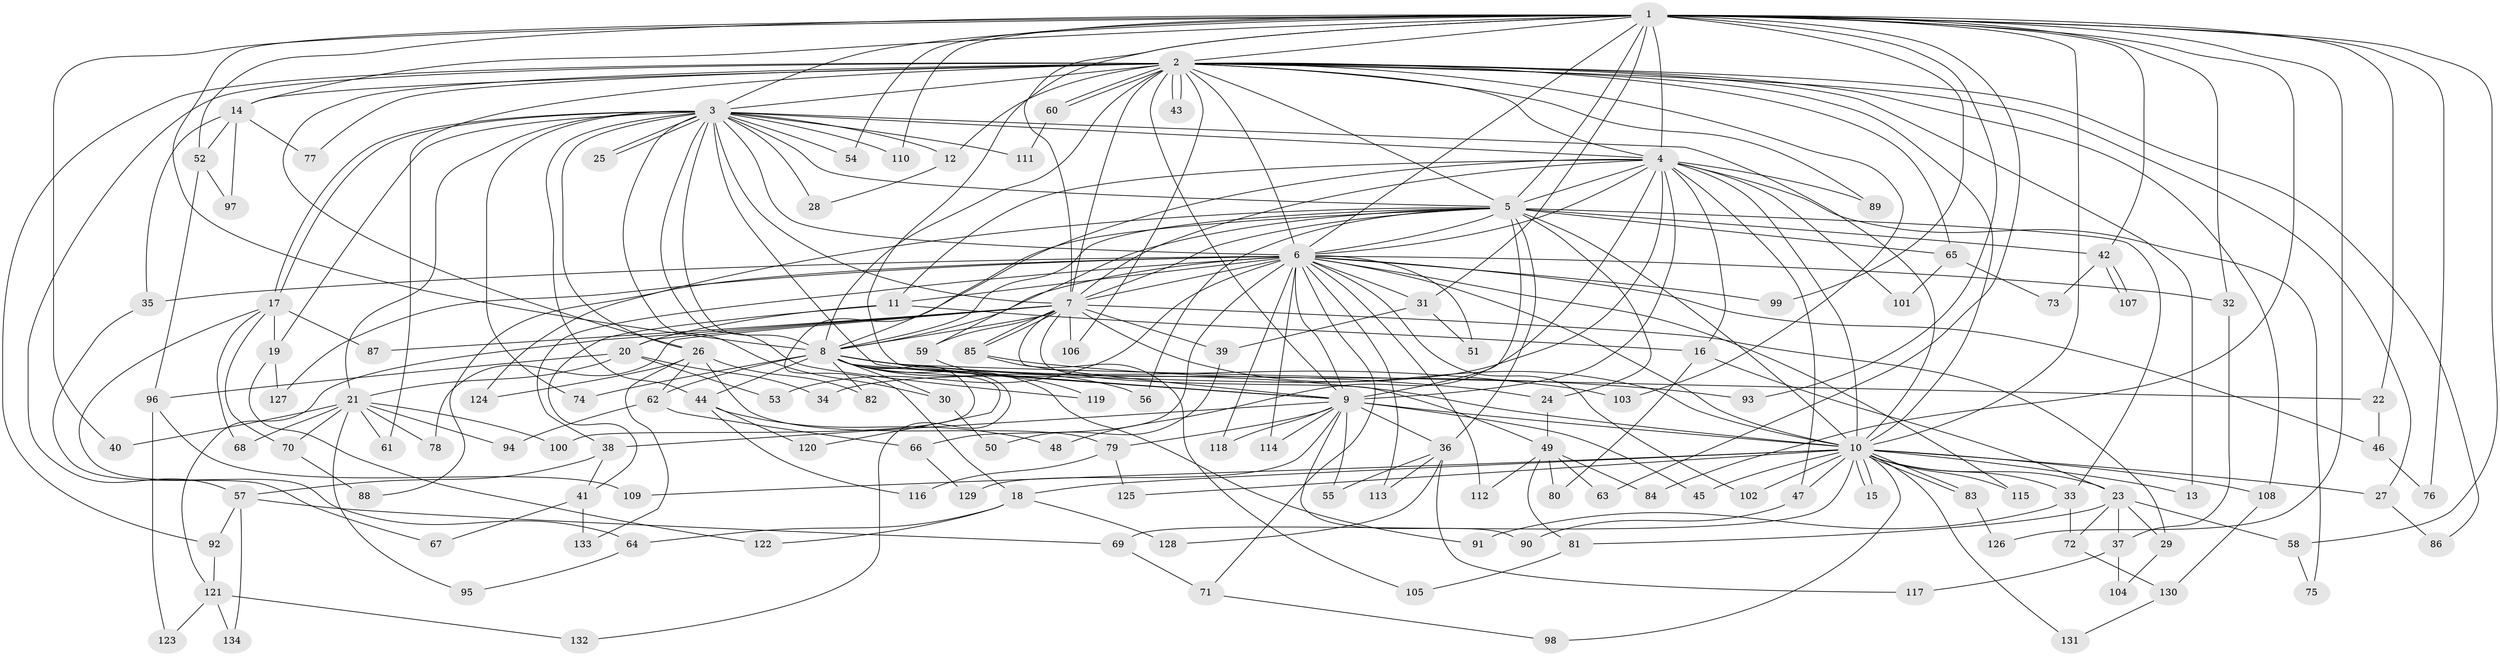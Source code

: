 // coarse degree distribution, {1: 0.275, 2: 0.5, 3: 0.075, 20: 0.025, 11: 0.025, 6: 0.025, 5: 0.025, 19: 0.025, 17: 0.025}
// Generated by graph-tools (version 1.1) at 2025/47/03/04/25 21:47:48]
// undirected, 134 vertices, 293 edges
graph export_dot {
graph [start="1"]
  node [color=gray90,style=filled];
  1;
  2;
  3;
  4;
  5;
  6;
  7;
  8;
  9;
  10;
  11;
  12;
  13;
  14;
  15;
  16;
  17;
  18;
  19;
  20;
  21;
  22;
  23;
  24;
  25;
  26;
  27;
  28;
  29;
  30;
  31;
  32;
  33;
  34;
  35;
  36;
  37;
  38;
  39;
  40;
  41;
  42;
  43;
  44;
  45;
  46;
  47;
  48;
  49;
  50;
  51;
  52;
  53;
  54;
  55;
  56;
  57;
  58;
  59;
  60;
  61;
  62;
  63;
  64;
  65;
  66;
  67;
  68;
  69;
  70;
  71;
  72;
  73;
  74;
  75;
  76;
  77;
  78;
  79;
  80;
  81;
  82;
  83;
  84;
  85;
  86;
  87;
  88;
  89;
  90;
  91;
  92;
  93;
  94;
  95;
  96;
  97;
  98;
  99;
  100;
  101;
  102;
  103;
  104;
  105;
  106;
  107;
  108;
  109;
  110;
  111;
  112;
  113;
  114;
  115;
  116;
  117;
  118;
  119;
  120;
  121;
  122;
  123;
  124;
  125;
  126;
  127;
  128;
  129;
  130;
  131;
  132;
  133;
  134;
  1 -- 2;
  1 -- 3;
  1 -- 4;
  1 -- 5;
  1 -- 6;
  1 -- 7;
  1 -- 8;
  1 -- 9;
  1 -- 10;
  1 -- 14;
  1 -- 22;
  1 -- 31;
  1 -- 32;
  1 -- 40;
  1 -- 42;
  1 -- 52;
  1 -- 54;
  1 -- 58;
  1 -- 63;
  1 -- 76;
  1 -- 84;
  1 -- 93;
  1 -- 99;
  1 -- 110;
  1 -- 126;
  2 -- 3;
  2 -- 4;
  2 -- 5;
  2 -- 6;
  2 -- 7;
  2 -- 8;
  2 -- 9;
  2 -- 10;
  2 -- 12;
  2 -- 13;
  2 -- 14;
  2 -- 26;
  2 -- 27;
  2 -- 43;
  2 -- 43;
  2 -- 57;
  2 -- 60;
  2 -- 60;
  2 -- 61;
  2 -- 65;
  2 -- 77;
  2 -- 86;
  2 -- 89;
  2 -- 92;
  2 -- 103;
  2 -- 106;
  2 -- 108;
  3 -- 4;
  3 -- 5;
  3 -- 6;
  3 -- 7;
  3 -- 8;
  3 -- 9;
  3 -- 10;
  3 -- 12;
  3 -- 17;
  3 -- 17;
  3 -- 19;
  3 -- 21;
  3 -- 25;
  3 -- 25;
  3 -- 26;
  3 -- 28;
  3 -- 30;
  3 -- 44;
  3 -- 54;
  3 -- 74;
  3 -- 110;
  3 -- 111;
  3 -- 119;
  4 -- 5;
  4 -- 6;
  4 -- 7;
  4 -- 8;
  4 -- 9;
  4 -- 10;
  4 -- 11;
  4 -- 16;
  4 -- 34;
  4 -- 47;
  4 -- 48;
  4 -- 75;
  4 -- 89;
  4 -- 101;
  5 -- 6;
  5 -- 7;
  5 -- 8;
  5 -- 9;
  5 -- 10;
  5 -- 18;
  5 -- 24;
  5 -- 33;
  5 -- 36;
  5 -- 42;
  5 -- 56;
  5 -- 59;
  5 -- 65;
  5 -- 124;
  6 -- 7;
  6 -- 8;
  6 -- 9;
  6 -- 10;
  6 -- 11;
  6 -- 31;
  6 -- 32;
  6 -- 35;
  6 -- 38;
  6 -- 46;
  6 -- 51;
  6 -- 53;
  6 -- 66;
  6 -- 71;
  6 -- 88;
  6 -- 99;
  6 -- 102;
  6 -- 112;
  6 -- 113;
  6 -- 114;
  6 -- 115;
  6 -- 118;
  6 -- 127;
  7 -- 8;
  7 -- 9;
  7 -- 10;
  7 -- 20;
  7 -- 29;
  7 -- 39;
  7 -- 49;
  7 -- 59;
  7 -- 78;
  7 -- 85;
  7 -- 85;
  7 -- 87;
  7 -- 106;
  7 -- 121;
  8 -- 9;
  8 -- 10;
  8 -- 22;
  8 -- 24;
  8 -- 30;
  8 -- 44;
  8 -- 56;
  8 -- 62;
  8 -- 74;
  8 -- 82;
  8 -- 91;
  8 -- 100;
  8 -- 103;
  8 -- 120;
  8 -- 132;
  9 -- 10;
  9 -- 36;
  9 -- 38;
  9 -- 45;
  9 -- 55;
  9 -- 79;
  9 -- 90;
  9 -- 114;
  9 -- 118;
  9 -- 129;
  10 -- 13;
  10 -- 15;
  10 -- 15;
  10 -- 18;
  10 -- 23;
  10 -- 27;
  10 -- 33;
  10 -- 45;
  10 -- 47;
  10 -- 69;
  10 -- 83;
  10 -- 83;
  10 -- 98;
  10 -- 102;
  10 -- 108;
  10 -- 109;
  10 -- 115;
  10 -- 125;
  10 -- 131;
  11 -- 16;
  11 -- 20;
  11 -- 41;
  12 -- 28;
  14 -- 35;
  14 -- 52;
  14 -- 77;
  14 -- 97;
  16 -- 23;
  16 -- 80;
  17 -- 19;
  17 -- 64;
  17 -- 68;
  17 -- 70;
  17 -- 87;
  18 -- 64;
  18 -- 122;
  18 -- 128;
  19 -- 122;
  19 -- 127;
  20 -- 21;
  20 -- 34;
  20 -- 53;
  20 -- 96;
  21 -- 40;
  21 -- 61;
  21 -- 68;
  21 -- 70;
  21 -- 78;
  21 -- 94;
  21 -- 95;
  21 -- 100;
  22 -- 46;
  23 -- 29;
  23 -- 37;
  23 -- 58;
  23 -- 72;
  23 -- 81;
  24 -- 49;
  26 -- 62;
  26 -- 79;
  26 -- 82;
  26 -- 124;
  26 -- 133;
  27 -- 86;
  29 -- 104;
  30 -- 50;
  31 -- 39;
  31 -- 51;
  32 -- 37;
  33 -- 72;
  33 -- 91;
  35 -- 67;
  36 -- 55;
  36 -- 113;
  36 -- 117;
  36 -- 128;
  37 -- 104;
  37 -- 117;
  38 -- 41;
  38 -- 57;
  39 -- 50;
  41 -- 67;
  41 -- 133;
  42 -- 73;
  42 -- 107;
  42 -- 107;
  44 -- 48;
  44 -- 116;
  44 -- 120;
  46 -- 76;
  47 -- 90;
  49 -- 63;
  49 -- 80;
  49 -- 81;
  49 -- 84;
  49 -- 112;
  52 -- 96;
  52 -- 97;
  57 -- 69;
  57 -- 92;
  57 -- 134;
  58 -- 75;
  59 -- 119;
  60 -- 111;
  62 -- 66;
  62 -- 94;
  64 -- 95;
  65 -- 73;
  65 -- 101;
  66 -- 129;
  69 -- 71;
  70 -- 88;
  71 -- 98;
  72 -- 130;
  79 -- 116;
  79 -- 125;
  81 -- 105;
  83 -- 126;
  85 -- 93;
  85 -- 105;
  92 -- 121;
  96 -- 109;
  96 -- 123;
  108 -- 130;
  121 -- 123;
  121 -- 132;
  121 -- 134;
  130 -- 131;
}
